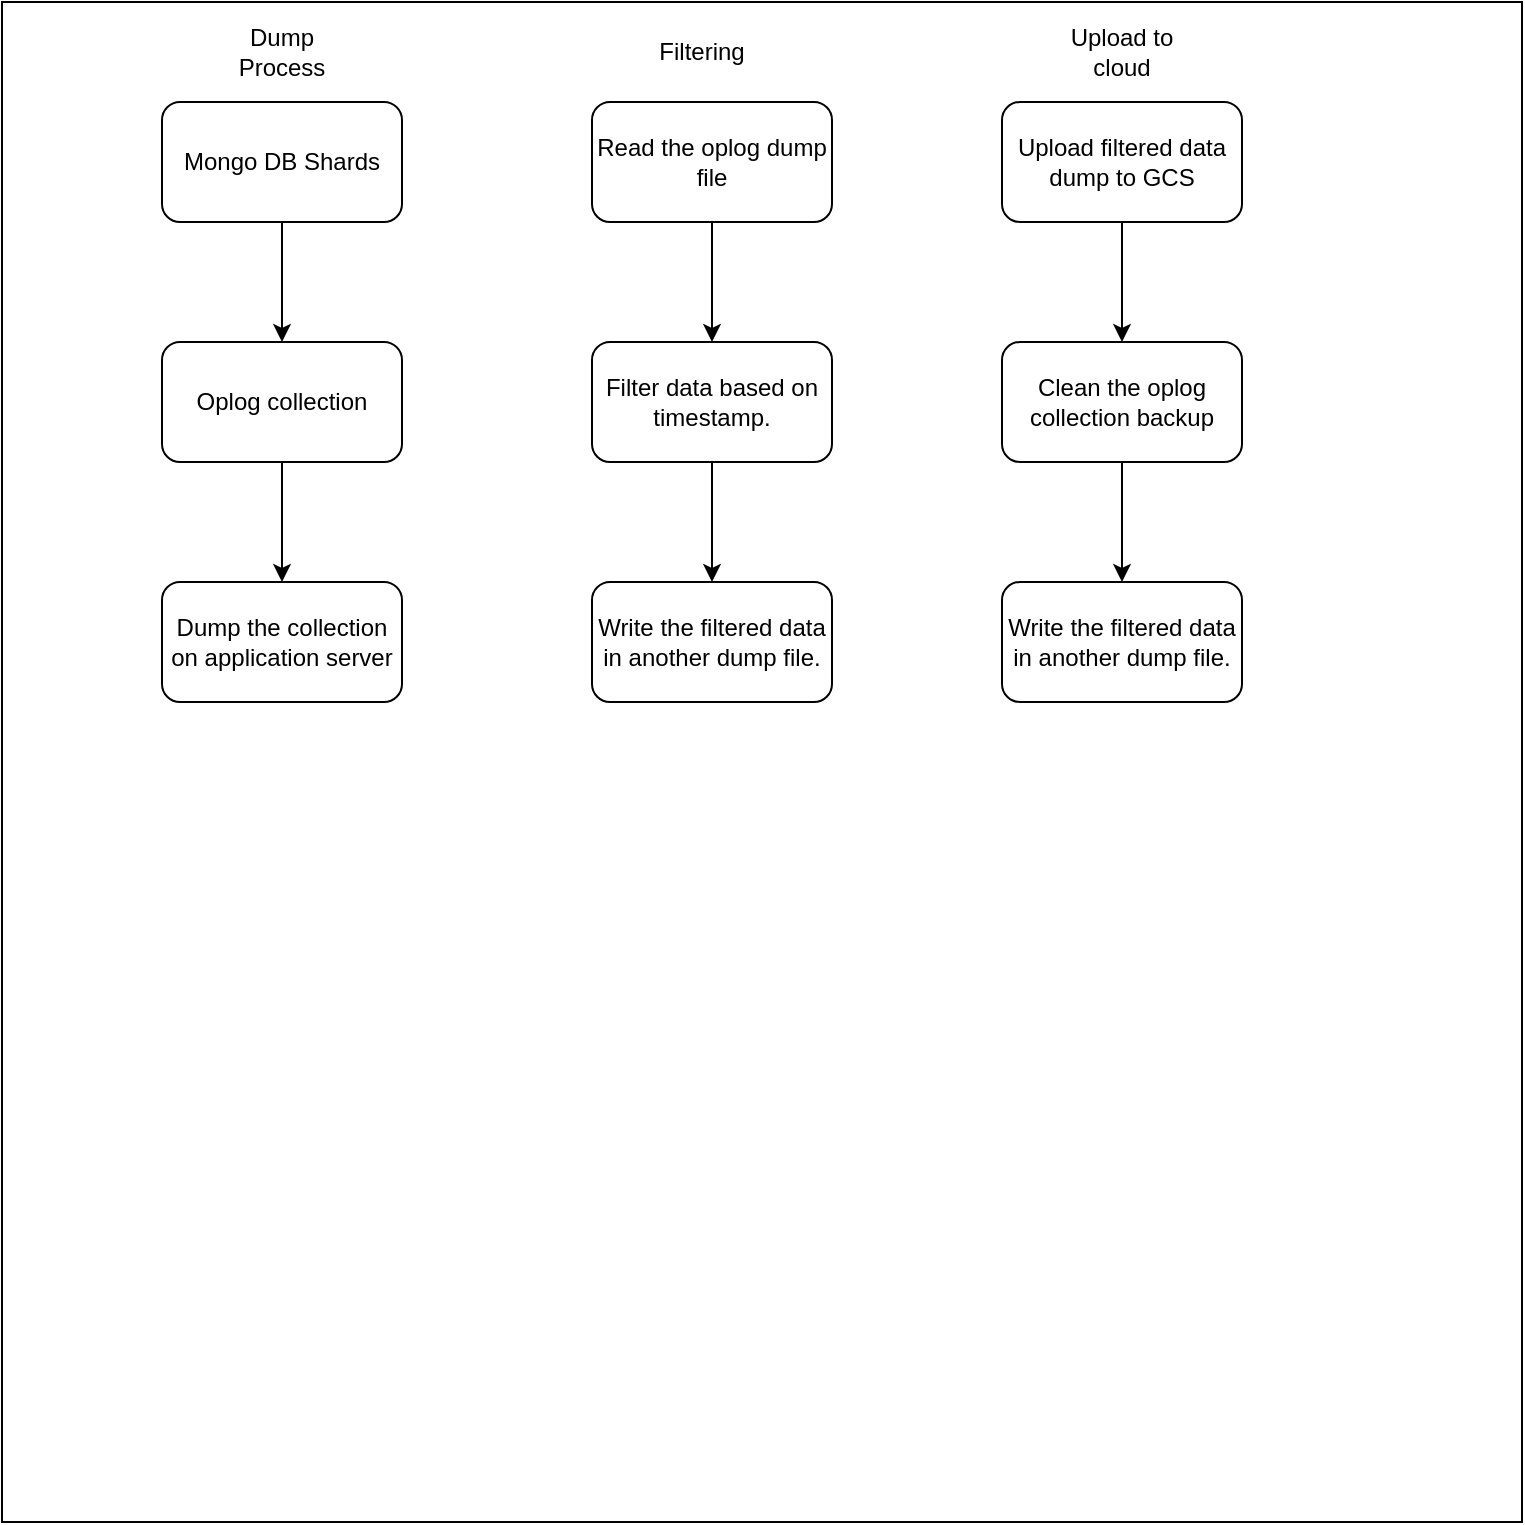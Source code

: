 <mxfile version="21.5.0" type="github">
  <diagram name="Page-1" id="2YBvvXClWsGukQMizWep">
    <mxGraphModel dx="954" dy="545" grid="1" gridSize="10" guides="1" tooltips="1" connect="1" arrows="1" fold="1" page="1" pageScale="1" pageWidth="850" pageHeight="1100" math="0" shadow="0">
      <root>
        <mxCell id="0" />
        <mxCell id="1" parent="0" />
        <mxCell id="incXVMY_A2Ea36oLc7Ui-2" value="" style="whiteSpace=wrap;html=1;aspect=fixed;" vertex="1" parent="1">
          <mxGeometry x="10" y="10" width="760" height="760" as="geometry" />
        </mxCell>
        <mxCell id="incXVMY_A2Ea36oLc7Ui-6" style="edgeStyle=orthogonalEdgeStyle;rounded=0;orthogonalLoop=1;jettySize=auto;html=1;exitX=0.5;exitY=1;exitDx=0;exitDy=0;entryX=0.5;entryY=0;entryDx=0;entryDy=0;" edge="1" parent="1" source="incXVMY_A2Ea36oLc7Ui-3" target="incXVMY_A2Ea36oLc7Ui-4">
          <mxGeometry relative="1" as="geometry" />
        </mxCell>
        <mxCell id="incXVMY_A2Ea36oLc7Ui-3" value="Mongo DB Shards" style="rounded=1;whiteSpace=wrap;html=1;" vertex="1" parent="1">
          <mxGeometry x="90" y="60" width="120" height="60" as="geometry" />
        </mxCell>
        <mxCell id="incXVMY_A2Ea36oLc7Ui-7" style="edgeStyle=orthogonalEdgeStyle;rounded=0;orthogonalLoop=1;jettySize=auto;html=1;exitX=0.5;exitY=1;exitDx=0;exitDy=0;" edge="1" parent="1" source="incXVMY_A2Ea36oLc7Ui-4" target="incXVMY_A2Ea36oLc7Ui-5">
          <mxGeometry relative="1" as="geometry" />
        </mxCell>
        <mxCell id="incXVMY_A2Ea36oLc7Ui-4" value="Oplog collection" style="rounded=1;whiteSpace=wrap;html=1;" vertex="1" parent="1">
          <mxGeometry x="90" y="180" width="120" height="60" as="geometry" />
        </mxCell>
        <mxCell id="incXVMY_A2Ea36oLc7Ui-5" value="Dump the collection on application server" style="rounded=1;whiteSpace=wrap;html=1;" vertex="1" parent="1">
          <mxGeometry x="90" y="300" width="120" height="60" as="geometry" />
        </mxCell>
        <mxCell id="incXVMY_A2Ea36oLc7Ui-8" style="edgeStyle=orthogonalEdgeStyle;rounded=0;orthogonalLoop=1;jettySize=auto;html=1;exitX=0.5;exitY=1;exitDx=0;exitDy=0;entryX=0.5;entryY=0;entryDx=0;entryDy=0;" edge="1" parent="1" source="incXVMY_A2Ea36oLc7Ui-9" target="incXVMY_A2Ea36oLc7Ui-11">
          <mxGeometry relative="1" as="geometry" />
        </mxCell>
        <mxCell id="incXVMY_A2Ea36oLc7Ui-9" value="Read the oplog dump file" style="rounded=1;whiteSpace=wrap;html=1;" vertex="1" parent="1">
          <mxGeometry x="305" y="60" width="120" height="60" as="geometry" />
        </mxCell>
        <mxCell id="incXVMY_A2Ea36oLc7Ui-10" style="edgeStyle=orthogonalEdgeStyle;rounded=0;orthogonalLoop=1;jettySize=auto;html=1;exitX=0.5;exitY=1;exitDx=0;exitDy=0;" edge="1" parent="1" source="incXVMY_A2Ea36oLc7Ui-11" target="incXVMY_A2Ea36oLc7Ui-12">
          <mxGeometry relative="1" as="geometry" />
        </mxCell>
        <mxCell id="incXVMY_A2Ea36oLc7Ui-11" value="Filter data based on timestamp." style="rounded=1;whiteSpace=wrap;html=1;" vertex="1" parent="1">
          <mxGeometry x="305" y="180" width="120" height="60" as="geometry" />
        </mxCell>
        <mxCell id="incXVMY_A2Ea36oLc7Ui-12" value="Write the filtered data in another dump file." style="rounded=1;whiteSpace=wrap;html=1;" vertex="1" parent="1">
          <mxGeometry x="305" y="300" width="120" height="60" as="geometry" />
        </mxCell>
        <mxCell id="incXVMY_A2Ea36oLc7Ui-13" value="Dump Process" style="text;html=1;strokeColor=none;fillColor=none;align=center;verticalAlign=middle;whiteSpace=wrap;rounded=0;" vertex="1" parent="1">
          <mxGeometry x="120" y="20" width="60" height="30" as="geometry" />
        </mxCell>
        <mxCell id="incXVMY_A2Ea36oLc7Ui-14" value="Filtering" style="text;html=1;strokeColor=none;fillColor=none;align=center;verticalAlign=middle;whiteSpace=wrap;rounded=0;" vertex="1" parent="1">
          <mxGeometry x="330" y="20" width="60" height="30" as="geometry" />
        </mxCell>
        <mxCell id="incXVMY_A2Ea36oLc7Ui-15" style="edgeStyle=orthogonalEdgeStyle;rounded=0;orthogonalLoop=1;jettySize=auto;html=1;exitX=0.5;exitY=1;exitDx=0;exitDy=0;entryX=0.5;entryY=0;entryDx=0;entryDy=0;" edge="1" parent="1" source="incXVMY_A2Ea36oLc7Ui-16" target="incXVMY_A2Ea36oLc7Ui-18">
          <mxGeometry relative="1" as="geometry" />
        </mxCell>
        <mxCell id="incXVMY_A2Ea36oLc7Ui-16" value="Upload filtered data dump to GCS" style="rounded=1;whiteSpace=wrap;html=1;" vertex="1" parent="1">
          <mxGeometry x="510" y="60" width="120" height="60" as="geometry" />
        </mxCell>
        <mxCell id="incXVMY_A2Ea36oLc7Ui-17" style="edgeStyle=orthogonalEdgeStyle;rounded=0;orthogonalLoop=1;jettySize=auto;html=1;exitX=0.5;exitY=1;exitDx=0;exitDy=0;" edge="1" parent="1" source="incXVMY_A2Ea36oLc7Ui-18" target="incXVMY_A2Ea36oLc7Ui-19">
          <mxGeometry relative="1" as="geometry" />
        </mxCell>
        <mxCell id="incXVMY_A2Ea36oLc7Ui-18" value="Clean the oplog collection backup" style="rounded=1;whiteSpace=wrap;html=1;" vertex="1" parent="1">
          <mxGeometry x="510" y="180" width="120" height="60" as="geometry" />
        </mxCell>
        <mxCell id="incXVMY_A2Ea36oLc7Ui-19" value="Write the filtered data in another dump file." style="rounded=1;whiteSpace=wrap;html=1;" vertex="1" parent="1">
          <mxGeometry x="510" y="300" width="120" height="60" as="geometry" />
        </mxCell>
        <mxCell id="incXVMY_A2Ea36oLc7Ui-20" value="Upload to cloud" style="text;html=1;strokeColor=none;fillColor=none;align=center;verticalAlign=middle;whiteSpace=wrap;rounded=0;" vertex="1" parent="1">
          <mxGeometry x="540" y="20" width="60" height="30" as="geometry" />
        </mxCell>
      </root>
    </mxGraphModel>
  </diagram>
</mxfile>

